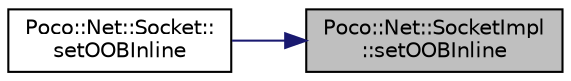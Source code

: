 digraph "Poco::Net::SocketImpl::setOOBInline"
{
 // LATEX_PDF_SIZE
  edge [fontname="Helvetica",fontsize="10",labelfontname="Helvetica",labelfontsize="10"];
  node [fontname="Helvetica",fontsize="10",shape=record];
  rankdir="RL";
  Node1 [label="Poco::Net::SocketImpl\l::setOOBInline",height=0.2,width=0.4,color="black", fillcolor="grey75", style="filled", fontcolor="black",tooltip=" "];
  Node1 -> Node2 [dir="back",color="midnightblue",fontsize="10",style="solid",fontname="Helvetica"];
  Node2 [label="Poco::Net::Socket::\lsetOOBInline",height=0.2,width=0.4,color="black", fillcolor="white", style="filled",URL="$classPoco_1_1Net_1_1Socket.html#ab1fd49a609cb99272db395eaffdef9a3",tooltip=" "];
}
